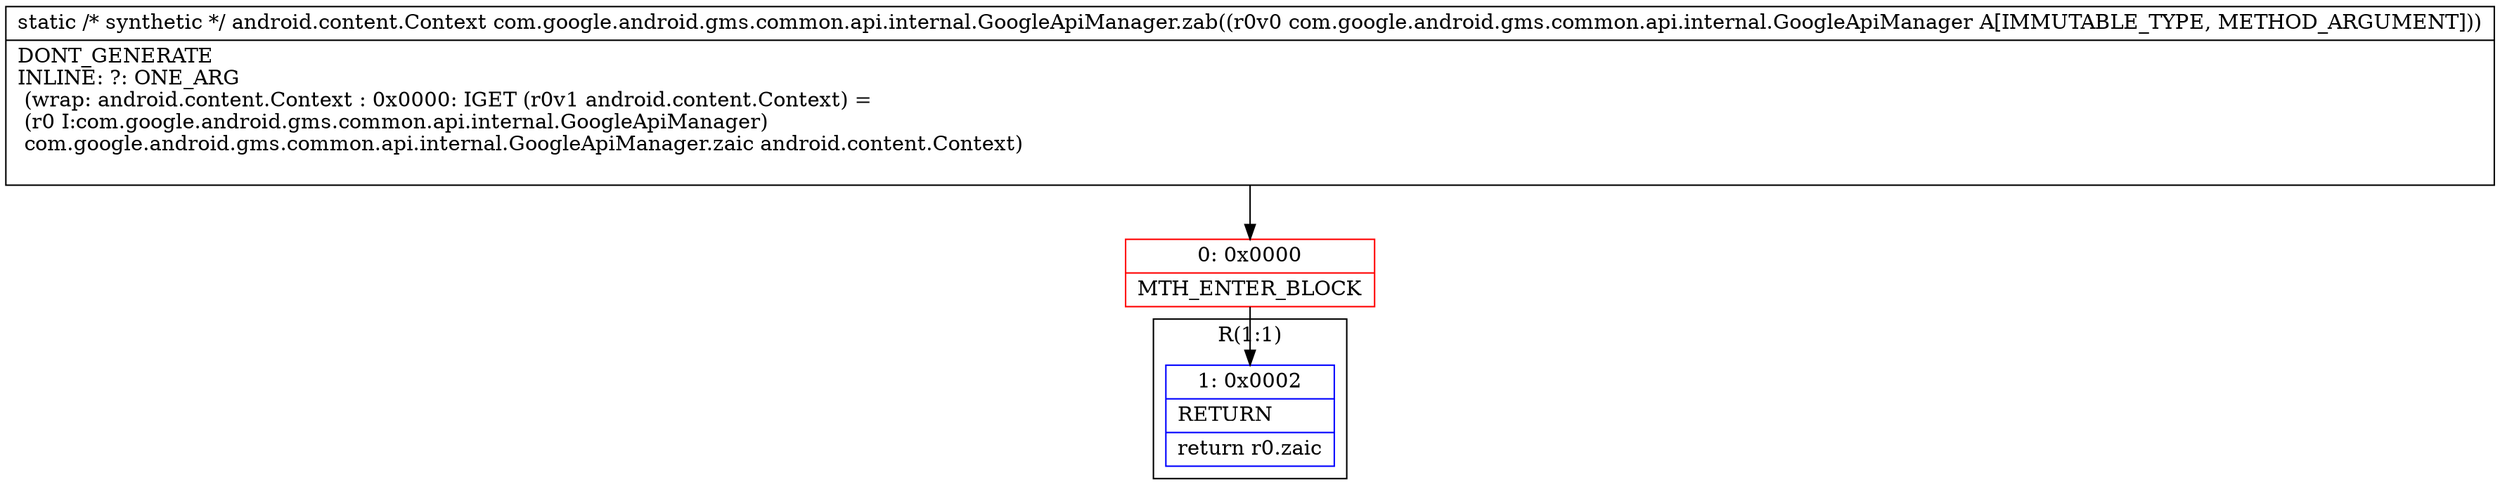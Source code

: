 digraph "CFG forcom.google.android.gms.common.api.internal.GoogleApiManager.zab(Lcom\/google\/android\/gms\/common\/api\/internal\/GoogleApiManager;)Landroid\/content\/Context;" {
subgraph cluster_Region_1103066763 {
label = "R(1:1)";
node [shape=record,color=blue];
Node_1 [shape=record,label="{1\:\ 0x0002|RETURN\l|return r0.zaic\l}"];
}
Node_0 [shape=record,color=red,label="{0\:\ 0x0000|MTH_ENTER_BLOCK\l}"];
MethodNode[shape=record,label="{static \/* synthetic *\/ android.content.Context com.google.android.gms.common.api.internal.GoogleApiManager.zab((r0v0 com.google.android.gms.common.api.internal.GoogleApiManager A[IMMUTABLE_TYPE, METHOD_ARGUMENT]))  | DONT_GENERATE\lINLINE: ?: ONE_ARG  \l  (wrap: android.content.Context : 0x0000: IGET  (r0v1 android.content.Context) = \l  (r0 I:com.google.android.gms.common.api.internal.GoogleApiManager)\l com.google.android.gms.common.api.internal.GoogleApiManager.zaic android.content.Context)\l\l}"];
MethodNode -> Node_0;
Node_0 -> Node_1;
}

